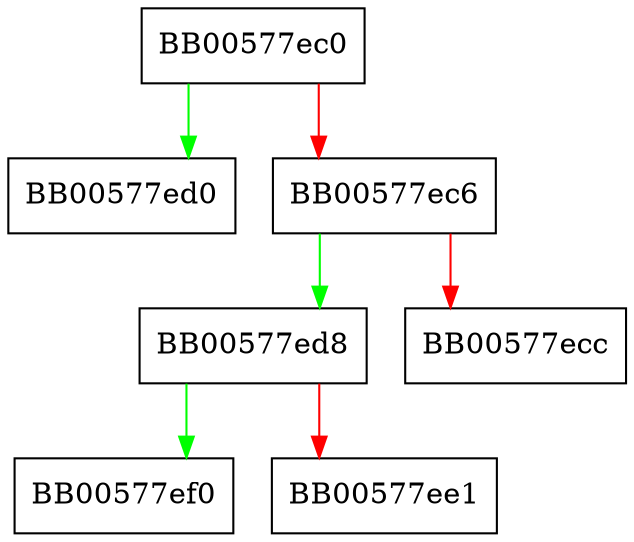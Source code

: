 digraph SCT_get_signature_nid {
  node [shape="box"];
  graph [splines=ortho];
  BB00577ec0 -> BB00577ed0 [color="green"];
  BB00577ec0 -> BB00577ec6 [color="red"];
  BB00577ec6 -> BB00577ed8 [color="green"];
  BB00577ec6 -> BB00577ecc [color="red"];
  BB00577ed8 -> BB00577ef0 [color="green"];
  BB00577ed8 -> BB00577ee1 [color="red"];
}